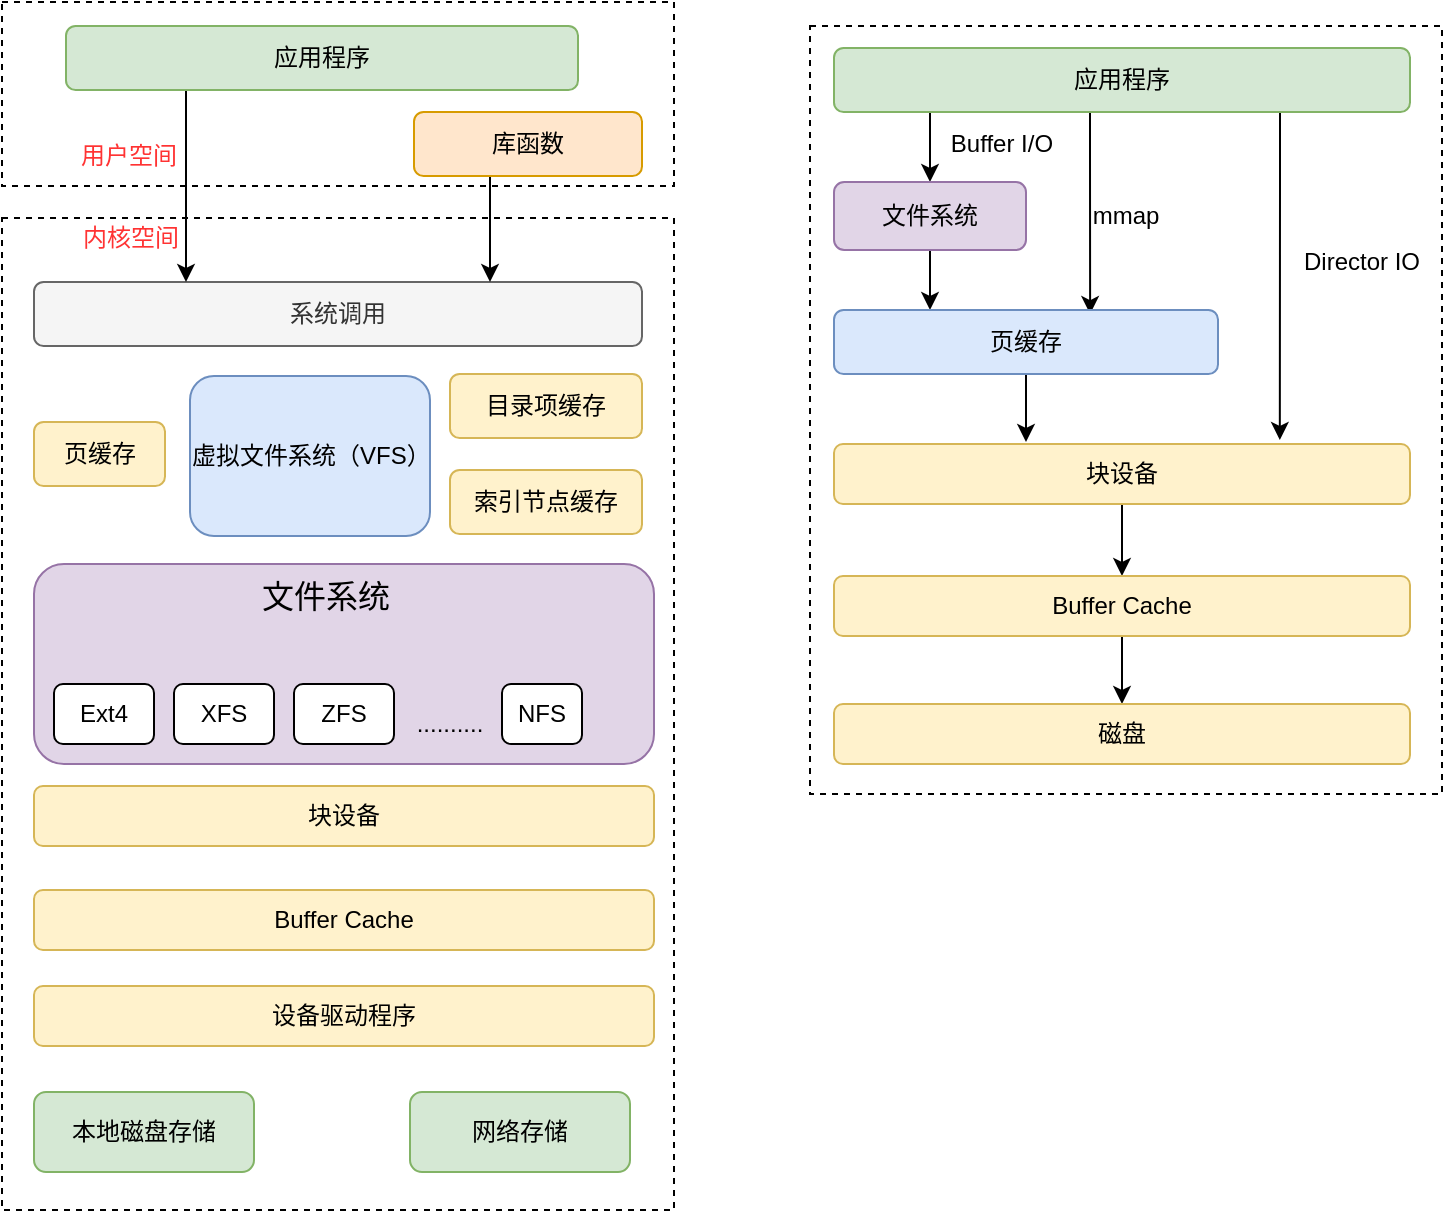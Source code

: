 <mxfile version="12.9.11" type="github">
  <diagram id="Zh2QiRvOW6fRDHmnIyD_" name="Page-1">
    <mxGraphModel dx="946" dy="519" grid="1" gridSize="16" guides="1" tooltips="1" connect="1" arrows="1" fold="1" page="1" pageScale="1" pageWidth="827" pageHeight="1169" math="0" shadow="0">
      <root>
        <mxCell id="0" />
        <mxCell id="1" parent="0" />
        <mxCell id="Xs-aRcT-grCkEEm_3WZL-15" value="" style="rounded=0;whiteSpace=wrap;html=1;dashed=1;" vertex="1" parent="1">
          <mxGeometry x="468" y="32" width="316" height="384" as="geometry" />
        </mxCell>
        <mxCell id="nmIlPbCPk5iq8FXHahy4-21" value="" style="rounded=0;whiteSpace=wrap;html=1;fontSize=12;dashed=1;" parent="1" vertex="1">
          <mxGeometry x="64" y="128" width="336" height="496" as="geometry" />
        </mxCell>
        <mxCell id="nmIlPbCPk5iq8FXHahy4-20" value="" style="rounded=0;whiteSpace=wrap;html=1;fontSize=12;dashed=1;" parent="1" vertex="1">
          <mxGeometry x="64" y="20" width="336" height="92" as="geometry" />
        </mxCell>
        <mxCell id="nmIlPbCPk5iq8FXHahy4-1" value="本地磁盘存储" style="rounded=1;whiteSpace=wrap;html=1;fillColor=#d5e8d4;strokeColor=#82b366;" parent="1" vertex="1">
          <mxGeometry x="80" y="565" width="110" height="40" as="geometry" />
        </mxCell>
        <mxCell id="nmIlPbCPk5iq8FXHahy4-2" value="网络存储" style="rounded=1;whiteSpace=wrap;html=1;fillColor=#d5e8d4;strokeColor=#82b366;" parent="1" vertex="1">
          <mxGeometry x="268" y="565" width="110" height="40" as="geometry" />
        </mxCell>
        <mxCell id="nmIlPbCPk5iq8FXHahy4-3" value="块设备" style="rounded=1;whiteSpace=wrap;html=1;fillColor=#fff2cc;strokeColor=#d6b656;" parent="1" vertex="1">
          <mxGeometry x="80" y="412" width="310" height="30" as="geometry" />
        </mxCell>
        <mxCell id="nmIlPbCPk5iq8FXHahy4-4" value="" style="rounded=1;whiteSpace=wrap;html=1;fillColor=#e1d5e7;strokeColor=#9673a6;" parent="1" vertex="1">
          <mxGeometry x="80" y="301" width="310" height="100" as="geometry" />
        </mxCell>
        <mxCell id="nmIlPbCPk5iq8FXHahy4-5" value="Ext4" style="rounded=1;whiteSpace=wrap;html=1;" parent="1" vertex="1">
          <mxGeometry x="90" y="361" width="50" height="30" as="geometry" />
        </mxCell>
        <mxCell id="nmIlPbCPk5iq8FXHahy4-6" value="XFS" style="rounded=1;whiteSpace=wrap;html=1;" parent="1" vertex="1">
          <mxGeometry x="150" y="361" width="50" height="30" as="geometry" />
        </mxCell>
        <mxCell id="nmIlPbCPk5iq8FXHahy4-7" value="ZFS" style="rounded=1;whiteSpace=wrap;html=1;" parent="1" vertex="1">
          <mxGeometry x="210" y="361" width="50" height="30" as="geometry" />
        </mxCell>
        <mxCell id="nmIlPbCPk5iq8FXHahy4-8" value=".........." style="text;html=1;strokeColor=none;fillColor=none;align=center;verticalAlign=middle;whiteSpace=wrap;rounded=0;" parent="1" vertex="1">
          <mxGeometry x="268" y="371" width="40" height="20" as="geometry" />
        </mxCell>
        <mxCell id="nmIlPbCPk5iq8FXHahy4-9" value="NFS" style="rounded=1;whiteSpace=wrap;html=1;" parent="1" vertex="1">
          <mxGeometry x="314" y="361" width="40" height="30" as="geometry" />
        </mxCell>
        <mxCell id="nmIlPbCPk5iq8FXHahy4-11" value="文件系统" style="text;html=1;strokeColor=none;fillColor=none;align=center;verticalAlign=middle;whiteSpace=wrap;rounded=0;fontSize=16;" parent="1" vertex="1">
          <mxGeometry x="184" y="307" width="84" height="20" as="geometry" />
        </mxCell>
        <mxCell id="nmIlPbCPk5iq8FXHahy4-12" value="虚拟文件系统（VFS）" style="rounded=1;whiteSpace=wrap;html=1;fontSize=12;fillColor=#dae8fc;strokeColor=#6c8ebf;" parent="1" vertex="1">
          <mxGeometry x="158" y="207" width="120" height="80" as="geometry" />
        </mxCell>
        <mxCell id="nmIlPbCPk5iq8FXHahy4-13" value="目录项缓存" style="rounded=1;whiteSpace=wrap;html=1;fontSize=12;fillColor=#fff2cc;strokeColor=#d6b656;" parent="1" vertex="1">
          <mxGeometry x="288" y="206" width="96" height="32" as="geometry" />
        </mxCell>
        <mxCell id="nmIlPbCPk5iq8FXHahy4-14" value="索引节点缓存" style="rounded=1;whiteSpace=wrap;html=1;fontSize=12;fillColor=#fff2cc;strokeColor=#d6b656;" parent="1" vertex="1">
          <mxGeometry x="288" y="254" width="96" height="32" as="geometry" />
        </mxCell>
        <mxCell id="nmIlPbCPk5iq8FXHahy4-15" value="页缓存" style="rounded=1;whiteSpace=wrap;html=1;fontSize=12;fillColor=#fff2cc;strokeColor=#d6b656;" parent="1" vertex="1">
          <mxGeometry x="80" y="230" width="65.5" height="32" as="geometry" />
        </mxCell>
        <mxCell id="nmIlPbCPk5iq8FXHahy4-16" value="系统调用" style="rounded=1;whiteSpace=wrap;html=1;fontSize=12;fillColor=#f5f5f5;strokeColor=#666666;fontColor=#333333;" parent="1" vertex="1">
          <mxGeometry x="80" y="160" width="304" height="32" as="geometry" />
        </mxCell>
        <mxCell id="nmIlPbCPk5iq8FXHahy4-24" style="edgeStyle=orthogonalEdgeStyle;rounded=0;orthogonalLoop=1;jettySize=auto;html=1;entryX=0.25;entryY=0;entryDx=0;entryDy=0;fontSize=12;fontColor=#FF3333;" parent="1" source="nmIlPbCPk5iq8FXHahy4-17" target="nmIlPbCPk5iq8FXHahy4-16" edge="1">
          <mxGeometry relative="1" as="geometry">
            <Array as="points">
              <mxPoint x="156" y="96" />
              <mxPoint x="156" y="96" />
            </Array>
          </mxGeometry>
        </mxCell>
        <mxCell id="nmIlPbCPk5iq8FXHahy4-17" value="应用程序" style="rounded=1;whiteSpace=wrap;html=1;fontSize=12;fillColor=#d5e8d4;strokeColor=#82b366;" parent="1" vertex="1">
          <mxGeometry x="96" y="32" width="256" height="32" as="geometry" />
        </mxCell>
        <mxCell id="nmIlPbCPk5iq8FXHahy4-26" style="edgeStyle=orthogonalEdgeStyle;rounded=0;orthogonalLoop=1;jettySize=auto;html=1;entryX=0.75;entryY=0;entryDx=0;entryDy=0;fontSize=12;fontColor=#FF3333;" parent="1" source="nmIlPbCPk5iq8FXHahy4-19" target="nmIlPbCPk5iq8FXHahy4-16" edge="1">
          <mxGeometry relative="1" as="geometry">
            <Array as="points">
              <mxPoint x="308" y="128" />
              <mxPoint x="308" y="128" />
            </Array>
          </mxGeometry>
        </mxCell>
        <mxCell id="nmIlPbCPk5iq8FXHahy4-19" value="库函数" style="rounded=1;whiteSpace=wrap;html=1;fontSize=12;fillColor=#ffe6cc;strokeColor=#d79b00;" parent="1" vertex="1">
          <mxGeometry x="270" y="75" width="114" height="32" as="geometry" />
        </mxCell>
        <mxCell id="nmIlPbCPk5iq8FXHahy4-22" value="用户空间" style="text;html=1;strokeColor=none;fillColor=none;align=center;verticalAlign=middle;whiteSpace=wrap;rounded=0;fontSize=12;fontColor=#FF3333;" parent="1" vertex="1">
          <mxGeometry x="95" y="87" width="65" height="20" as="geometry" />
        </mxCell>
        <mxCell id="nmIlPbCPk5iq8FXHahy4-23" value="内核空间" style="text;html=1;strokeColor=none;fillColor=none;align=center;verticalAlign=middle;whiteSpace=wrap;rounded=0;fontSize=12;fontColor=#FF3333;" parent="1" vertex="1">
          <mxGeometry x="96" y="128" width="65" height="20" as="geometry" />
        </mxCell>
        <mxCell id="a-L2SMzfN0Pr7LXbtjmA-2" value="Buffer Cache" style="rounded=1;whiteSpace=wrap;html=1;fillColor=#fff2cc;strokeColor=#d6b656;" parent="1" vertex="1">
          <mxGeometry x="80" y="464" width="310" height="30" as="geometry" />
        </mxCell>
        <mxCell id="a-L2SMzfN0Pr7LXbtjmA-3" value="设备驱动程序" style="rounded=1;whiteSpace=wrap;html=1;fillColor=#fff2cc;strokeColor=#d6b656;" parent="1" vertex="1">
          <mxGeometry x="80" y="512" width="310" height="30" as="geometry" />
        </mxCell>
        <mxCell id="Xs-aRcT-grCkEEm_3WZL-8" style="edgeStyle=orthogonalEdgeStyle;rounded=0;orthogonalLoop=1;jettySize=auto;html=1;" edge="1" parent="1" source="Xs-aRcT-grCkEEm_3WZL-1" target="Xs-aRcT-grCkEEm_3WZL-2">
          <mxGeometry relative="1" as="geometry">
            <Array as="points">
              <mxPoint x="528" y="95" />
              <mxPoint x="528" y="95" />
            </Array>
          </mxGeometry>
        </mxCell>
        <mxCell id="Xs-aRcT-grCkEEm_3WZL-9" style="edgeStyle=orthogonalEdgeStyle;rounded=0;orthogonalLoop=1;jettySize=auto;html=1;entryX=0.667;entryY=0.063;entryDx=0;entryDy=0;entryPerimeter=0;" edge="1" parent="1" source="Xs-aRcT-grCkEEm_3WZL-1" target="Xs-aRcT-grCkEEm_3WZL-3">
          <mxGeometry relative="1" as="geometry">
            <Array as="points">
              <mxPoint x="608" y="96" />
              <mxPoint x="608" y="96" />
            </Array>
          </mxGeometry>
        </mxCell>
        <mxCell id="Xs-aRcT-grCkEEm_3WZL-10" style="edgeStyle=orthogonalEdgeStyle;rounded=0;orthogonalLoop=1;jettySize=auto;html=1;entryX=0.774;entryY=-0.067;entryDx=0;entryDy=0;entryPerimeter=0;" edge="1" parent="1" source="Xs-aRcT-grCkEEm_3WZL-1" target="Xs-aRcT-grCkEEm_3WZL-5">
          <mxGeometry relative="1" as="geometry">
            <Array as="points">
              <mxPoint x="703" y="112" />
              <mxPoint x="703" y="112" />
            </Array>
          </mxGeometry>
        </mxCell>
        <mxCell id="Xs-aRcT-grCkEEm_3WZL-1" value="应用程序" style="rounded=1;whiteSpace=wrap;html=1;fontSize=12;fillColor=#d5e8d4;strokeColor=#82b366;" vertex="1" parent="1">
          <mxGeometry x="480" y="43" width="288" height="32" as="geometry" />
        </mxCell>
        <mxCell id="Xs-aRcT-grCkEEm_3WZL-11" style="edgeStyle=orthogonalEdgeStyle;rounded=0;orthogonalLoop=1;jettySize=auto;html=1;entryX=0.25;entryY=0;entryDx=0;entryDy=0;" edge="1" parent="1" source="Xs-aRcT-grCkEEm_3WZL-2" target="Xs-aRcT-grCkEEm_3WZL-3">
          <mxGeometry relative="1" as="geometry" />
        </mxCell>
        <mxCell id="Xs-aRcT-grCkEEm_3WZL-2" value="文件系统" style="rounded=1;whiteSpace=wrap;html=1;fillColor=#e1d5e7;strokeColor=#9673a6;" vertex="1" parent="1">
          <mxGeometry x="480" y="110" width="96" height="34" as="geometry" />
        </mxCell>
        <mxCell id="Xs-aRcT-grCkEEm_3WZL-12" style="edgeStyle=orthogonalEdgeStyle;rounded=0;orthogonalLoop=1;jettySize=auto;html=1;" edge="1" parent="1" source="Xs-aRcT-grCkEEm_3WZL-3">
          <mxGeometry relative="1" as="geometry">
            <mxPoint x="576" y="240" as="targetPoint" />
          </mxGeometry>
        </mxCell>
        <mxCell id="Xs-aRcT-grCkEEm_3WZL-3" value="页缓存" style="rounded=1;whiteSpace=wrap;html=1;fontSize=12;fillColor=#dae8fc;strokeColor=#6c8ebf;" vertex="1" parent="1">
          <mxGeometry x="480" y="174" width="192" height="32" as="geometry" />
        </mxCell>
        <mxCell id="Xs-aRcT-grCkEEm_3WZL-13" style="edgeStyle=orthogonalEdgeStyle;rounded=0;orthogonalLoop=1;jettySize=auto;html=1;" edge="1" parent="1" source="Xs-aRcT-grCkEEm_3WZL-5" target="Xs-aRcT-grCkEEm_3WZL-6">
          <mxGeometry relative="1" as="geometry" />
        </mxCell>
        <mxCell id="Xs-aRcT-grCkEEm_3WZL-5" value="块设备" style="rounded=1;whiteSpace=wrap;html=1;fillColor=#fff2cc;strokeColor=#d6b656;" vertex="1" parent="1">
          <mxGeometry x="480" y="241" width="288" height="30" as="geometry" />
        </mxCell>
        <mxCell id="Xs-aRcT-grCkEEm_3WZL-14" style="edgeStyle=orthogonalEdgeStyle;rounded=0;orthogonalLoop=1;jettySize=auto;html=1;entryX=0.5;entryY=0;entryDx=0;entryDy=0;" edge="1" parent="1" source="Xs-aRcT-grCkEEm_3WZL-6" target="Xs-aRcT-grCkEEm_3WZL-7">
          <mxGeometry relative="1" as="geometry" />
        </mxCell>
        <mxCell id="Xs-aRcT-grCkEEm_3WZL-6" value="Buffer Cache" style="rounded=1;whiteSpace=wrap;html=1;fillColor=#fff2cc;strokeColor=#d6b656;" vertex="1" parent="1">
          <mxGeometry x="480" y="307" width="288" height="30" as="geometry" />
        </mxCell>
        <mxCell id="Xs-aRcT-grCkEEm_3WZL-7" value="磁盘" style="rounded=1;whiteSpace=wrap;html=1;fillColor=#fff2cc;strokeColor=#d6b656;" vertex="1" parent="1">
          <mxGeometry x="480" y="371" width="288" height="30" as="geometry" />
        </mxCell>
        <mxCell id="Xs-aRcT-grCkEEm_3WZL-16" value="Buffer I/O" style="text;html=1;strokeColor=none;fillColor=none;align=center;verticalAlign=middle;whiteSpace=wrap;rounded=0;dashed=1;" vertex="1" parent="1">
          <mxGeometry x="536" y="81" width="56" height="20" as="geometry" />
        </mxCell>
        <mxCell id="Xs-aRcT-grCkEEm_3WZL-17" value="mmap" style="text;html=1;strokeColor=none;fillColor=none;align=center;verticalAlign=middle;whiteSpace=wrap;rounded=0;dashed=1;" vertex="1" parent="1">
          <mxGeometry x="606" y="117" width="40" height="20" as="geometry" />
        </mxCell>
        <mxCell id="Xs-aRcT-grCkEEm_3WZL-18" value="Director IO" style="text;html=1;strokeColor=none;fillColor=none;align=center;verticalAlign=middle;whiteSpace=wrap;rounded=0;dashed=1;" vertex="1" parent="1">
          <mxGeometry x="704" y="140" width="80" height="20" as="geometry" />
        </mxCell>
      </root>
    </mxGraphModel>
  </diagram>
</mxfile>
